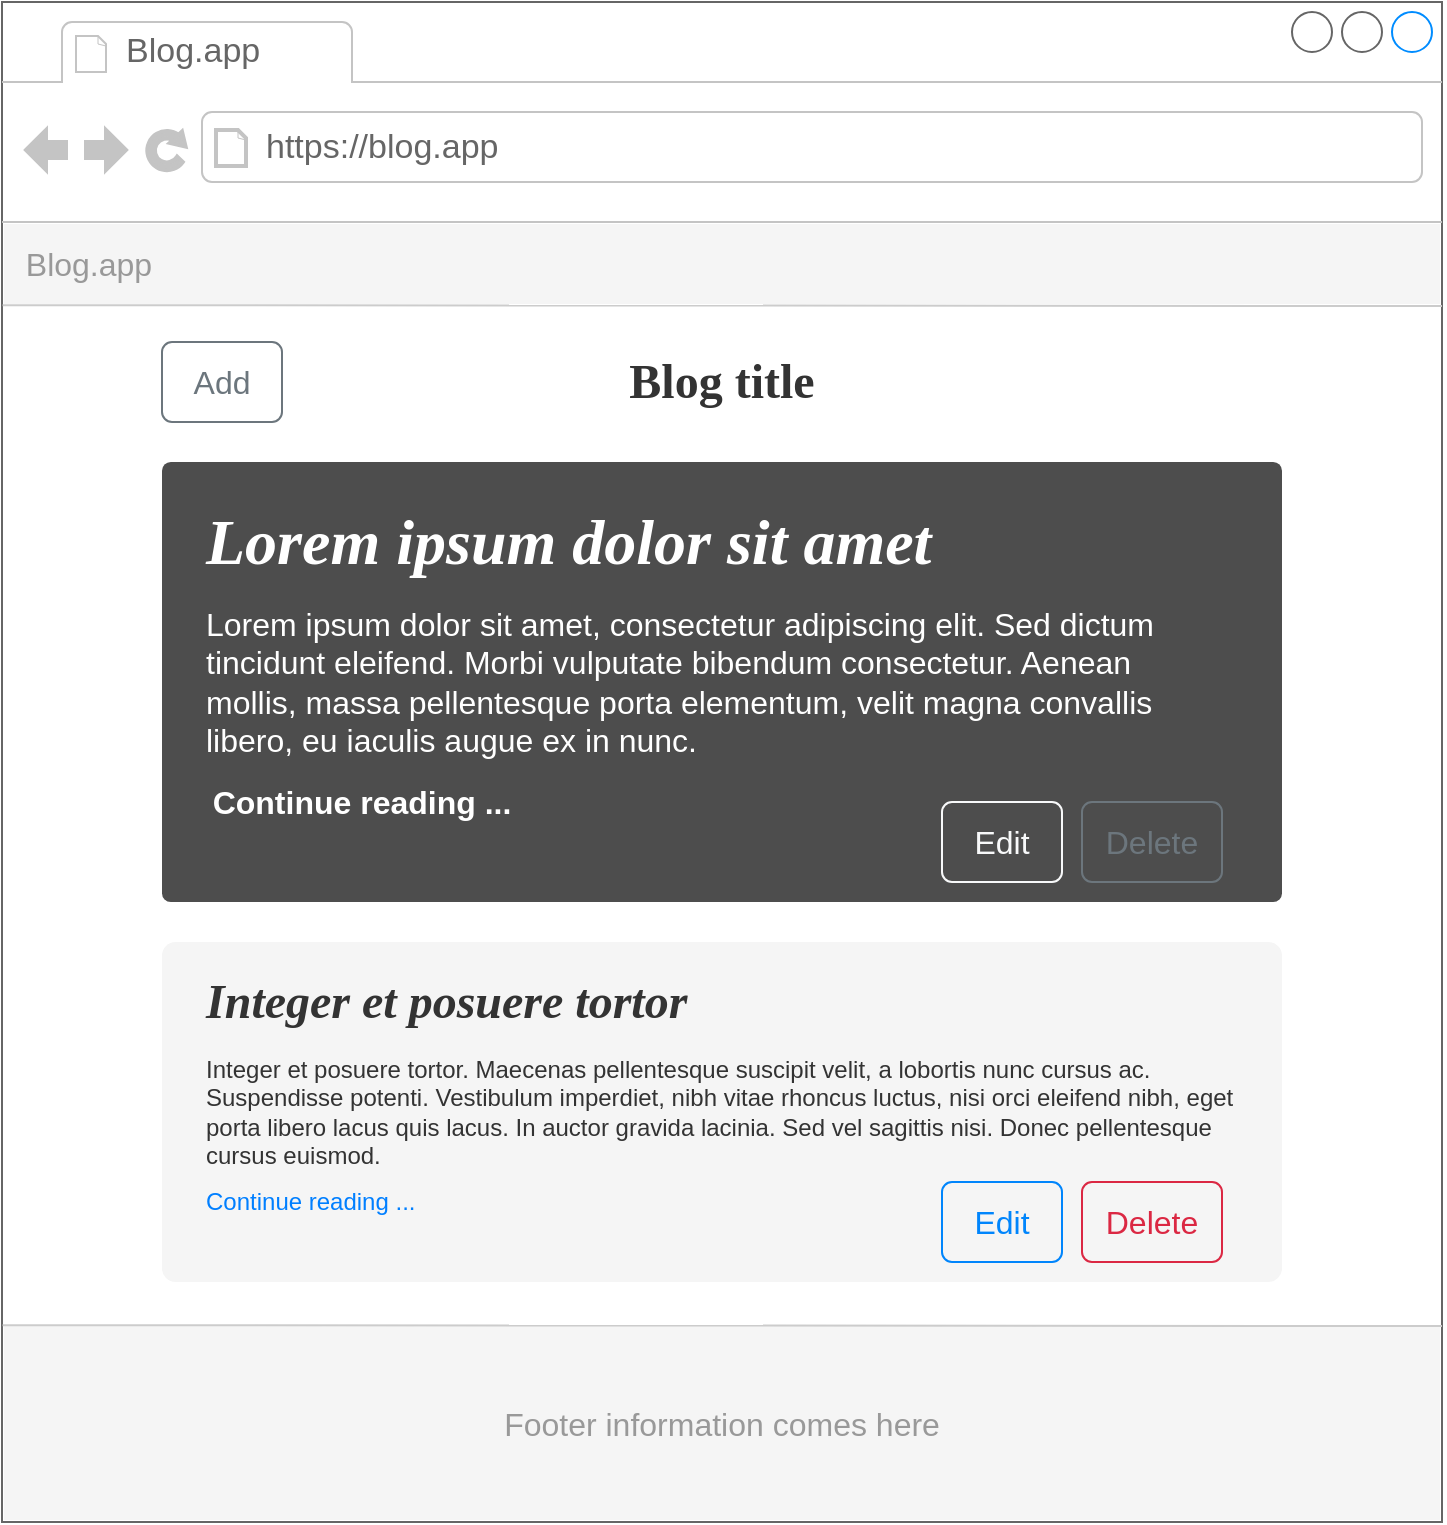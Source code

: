 <mxfile version="15.8.8" type="device" pages="5"><diagram id="dKvWmMdEISCZ_ukHxyKx" name="Blog UI index"><mxGraphModel dx="1024" dy="533" grid="1" gridSize="10" guides="1" tooltips="1" connect="1" arrows="1" fold="1" page="1" pageScale="1" pageWidth="827" pageHeight="1169" math="0" shadow="0"><root><mxCell id="0"/><mxCell id="1" parent="0"/><mxCell id="tFpChzSi2gdRS-58fzx_-28" value="" style="group" parent="1" vertex="1" connectable="0"><mxGeometry x="40" y="40" width="720" height="760" as="geometry"/></mxCell><mxCell id="tFpChzSi2gdRS-58fzx_-2" value="" style="strokeWidth=1;shadow=0;dashed=0;align=center;html=1;shape=mxgraph.mockup.containers.browserWindow;rSize=0;strokeColor=#666666;strokeColor2=#008cff;strokeColor3=#c4c4c4;mainText=,;recursiveResize=0;fillColor=none;" parent="tFpChzSi2gdRS-58fzx_-28" vertex="1"><mxGeometry width="720" height="760" as="geometry"/></mxCell><mxCell id="tFpChzSi2gdRS-58fzx_-3" value="Blog.app" style="strokeWidth=1;shadow=0;dashed=0;align=center;html=1;shape=mxgraph.mockup.containers.anchor;fontSize=17;fontColor=#666666;align=left;" parent="tFpChzSi2gdRS-58fzx_-2" vertex="1"><mxGeometry x="60" y="12" width="110" height="26" as="geometry"/></mxCell><mxCell id="tFpChzSi2gdRS-58fzx_-4" value="https://blog.app" style="strokeWidth=1;shadow=0;dashed=0;align=center;html=1;shape=mxgraph.mockup.containers.anchor;rSize=0;fontSize=17;fontColor=#666666;align=left;" parent="tFpChzSi2gdRS-58fzx_-2" vertex="1"><mxGeometry x="130" y="60" width="250" height="26" as="geometry"/></mxCell><mxCell id="tFpChzSi2gdRS-58fzx_-8" value="Add" style="html=1;shadow=0;dashed=0;shape=mxgraph.bootstrap.rrect;rSize=5;strokeColor=#6C767D;strokeWidth=1;fillColor=none;fontColor=#6C767D;whiteSpace=wrap;align=center;verticalAlign=middle;spacingLeft=0;fontStyle=0;fontSize=16;spacing=5;" parent="tFpChzSi2gdRS-58fzx_-2" vertex="1"><mxGeometry x="80" y="170" width="60" height="40" as="geometry"/></mxCell><mxCell id="tFpChzSi2gdRS-58fzx_-9" value="&lt;font face=&quot;Georgia&quot; style=&quot;font-size: 24px&quot;&gt;&lt;b&gt;Blog title&lt;/b&gt;&lt;/font&gt;" style="text;html=1;strokeColor=none;fillColor=none;align=center;verticalAlign=middle;whiteSpace=wrap;rounded=0;fontSize=16;fontColor=#333333;" parent="tFpChzSi2gdRS-58fzx_-2" vertex="1"><mxGeometry x="170" y="175" width="380" height="30" as="geometry"/></mxCell><mxCell id="tFpChzSi2gdRS-58fzx_-11" value="" style="rounded=1;whiteSpace=wrap;html=1;fontFamily=Georgia;fontSize=24;fontColor=#333333;fillColor=#4D4D4D;arcSize=2;strokeColor=none;" parent="tFpChzSi2gdRS-58fzx_-2" vertex="1"><mxGeometry x="80" y="230" width="560" height="220" as="geometry"/></mxCell><mxCell id="tFpChzSi2gdRS-58fzx_-15" value="Lorem ipsum dolor sit amet, consectetur adipiscing elit. Sed dictum tincidunt eleifend. Morbi vulputate bibendum consectetur. Aenean mollis, massa pellentesque porta elementum, velit magna convallis libero, eu iaculis augue ex in nunc.&amp;nbsp;" style="text;html=1;strokeColor=none;fillColor=none;align=left;verticalAlign=middle;whiteSpace=wrap;rounded=0;fontFamily=Helvetica;fontSize=16;fontColor=#FFFFFF;" parent="tFpChzSi2gdRS-58fzx_-2" vertex="1"><mxGeometry x="100" y="300" width="500" height="80" as="geometry"/></mxCell><mxCell id="tFpChzSi2gdRS-58fzx_-16" value="Continue reading ..." style="text;html=1;strokeColor=none;fillColor=none;align=center;verticalAlign=middle;whiteSpace=wrap;rounded=0;fontFamily=Helvetica;fontSize=16;fontColor=#FFFFFF;fontStyle=1" parent="tFpChzSi2gdRS-58fzx_-2" vertex="1"><mxGeometry x="100" y="380" width="160" height="40" as="geometry"/></mxCell><mxCell id="tFpChzSi2gdRS-58fzx_-17" value="Delete" style="html=1;shadow=0;dashed=0;shape=mxgraph.bootstrap.rrect;rSize=5;strokeColor=#6C767D;strokeWidth=1;fillColor=none;fontColor=#6C767D;whiteSpace=wrap;align=center;verticalAlign=middle;spacingLeft=0;fontStyle=0;fontSize=16;spacing=5;fontFamily=Helvetica;" parent="tFpChzSi2gdRS-58fzx_-2" vertex="1"><mxGeometry x="540" y="400" width="70" height="40" as="geometry"/></mxCell><mxCell id="tFpChzSi2gdRS-58fzx_-18" value="Edit" style="html=1;shadow=0;dashed=0;shape=mxgraph.bootstrap.rrect;rSize=5;strokeColor=#F8F9FA;strokeWidth=1;fillColor=none;fontColor=#F8F9FA;whiteSpace=wrap;align=center;verticalAlign=middle;spacingLeft=0;fontStyle=0;fontSize=16;spacing=5;fontFamily=Helvetica;" parent="tFpChzSi2gdRS-58fzx_-2" vertex="1"><mxGeometry x="470" y="400" width="60" height="40" as="geometry"/></mxCell><mxCell id="tFpChzSi2gdRS-58fzx_-27" value="&lt;font style=&quot;font-size: 16px&quot; color=&quot;#999999&quot;&gt;Footer information comes here&lt;/font&gt;" style="rounded=0;whiteSpace=wrap;html=1;fontFamily=Helvetica;fontSize=12;fontColor=#007FFF;fillColor=#F5F5F5;strokeColor=none;" parent="tFpChzSi2gdRS-58fzx_-2" vertex="1"><mxGeometry x="1" y="662" width="718" height="97" as="geometry"/></mxCell><mxCell id="tFpChzSi2gdRS-58fzx_-5" value="&amp;nbsp; Blog.app" style="rounded=0;whiteSpace=wrap;html=1;align=left;fillColor=#f5f5f5;fontColor=#999999;strokeColor=none;fontSize=16;" parent="tFpChzSi2gdRS-58fzx_-28" vertex="1"><mxGeometry x="1" y="111" width="718" height="40" as="geometry"/></mxCell><mxCell id="tFpChzSi2gdRS-58fzx_-6" value="" style="endArrow=none;html=1;rounded=0;exitX=-0.001;exitY=0.14;exitDx=0;exitDy=0;exitPerimeter=0;entryX=1.001;entryY=0.14;entryDx=0;entryDy=0;entryPerimeter=0;strokeColor=#CCCCCC;strokeWidth=1;" parent="tFpChzSi2gdRS-58fzx_-28" edge="1"><mxGeometry width="50" height="50" relative="1" as="geometry"><mxPoint x="0.28" y="151.6" as="sourcePoint"/><mxPoint x="720" y="152" as="targetPoint"/></mxGeometry></mxCell><mxCell id="tFpChzSi2gdRS-58fzx_-12" value="" style="rounded=1;whiteSpace=wrap;html=1;fontFamily=Georgia;fontSize=24;fontColor=#333333;fillColor=#F5F5F5;arcSize=4;strokeColor=none;" parent="tFpChzSi2gdRS-58fzx_-28" vertex="1"><mxGeometry x="80" y="470" width="560" height="170" as="geometry"/></mxCell><mxCell id="tFpChzSi2gdRS-58fzx_-13" value="&lt;i&gt;&lt;b&gt;&lt;font color=&quot;#ffffff&quot; style=&quot;font-size: 32px&quot;&gt;Lorem ipsum dolor sit amet&lt;/font&gt;&lt;/b&gt;&lt;/i&gt;" style="text;html=1;strokeColor=none;fillColor=none;align=left;verticalAlign=middle;whiteSpace=wrap;rounded=0;fontFamily=Georgia;fontSize=24;fontColor=#333333;" parent="tFpChzSi2gdRS-58fzx_-28" vertex="1"><mxGeometry x="100" y="250" width="510" height="40" as="geometry"/></mxCell><mxCell id="tFpChzSi2gdRS-58fzx_-19" value="&lt;font face=&quot;Georgia&quot; style=&quot;font-size: 24px&quot;&gt;&lt;i&gt;Integer et posuere tortor&lt;/i&gt;&lt;/font&gt;" style="text;html=1;strokeColor=none;fillColor=none;align=left;verticalAlign=middle;whiteSpace=wrap;rounded=0;fontFamily=Helvetica;fontSize=24;fontColor=#333333;fontStyle=1" parent="tFpChzSi2gdRS-58fzx_-28" vertex="1"><mxGeometry x="100" y="480" width="320" height="40" as="geometry"/></mxCell><mxCell id="tFpChzSi2gdRS-58fzx_-21" value="Integer et posuere tortor. Maecenas pellentesque suscipit velit, a lobortis nunc cursus ac. Suspendisse potenti. Vestibulum imperdiet, nibh vitae rhoncus luctus, nisi orci eleifend nibh, eget porta libero lacus quis lacus. In auctor gravida lacinia. Sed vel sagittis nisi. Donec pellentesque cursus euismod." style="text;html=1;strokeColor=none;fillColor=none;align=left;verticalAlign=middle;whiteSpace=wrap;rounded=0;fontFamily=Helvetica;fontSize=12;fontColor=#333333;" parent="tFpChzSi2gdRS-58fzx_-28" vertex="1"><mxGeometry x="100" y="520" width="520" height="70" as="geometry"/></mxCell><mxCell id="tFpChzSi2gdRS-58fzx_-22" value="&lt;font color=&quot;#007fff&quot;&gt;Continue reading ...&lt;/font&gt;" style="text;html=1;strokeColor=none;fillColor=none;align=left;verticalAlign=middle;whiteSpace=wrap;rounded=0;fontFamily=Helvetica;fontSize=12;fontColor=#333333;" parent="tFpChzSi2gdRS-58fzx_-28" vertex="1"><mxGeometry x="100" y="590" width="120" height="20" as="geometry"/></mxCell><mxCell id="tFpChzSi2gdRS-58fzx_-24" value="Delete" style="html=1;shadow=0;dashed=0;shape=mxgraph.bootstrap.rrect;rSize=5;strokeColor=#DB2843;strokeWidth=1;fillColor=none;fontColor=#DB2843;whiteSpace=wrap;align=center;verticalAlign=middle;spacingLeft=0;fontStyle=0;fontSize=16;spacing=5;fontFamily=Helvetica;" parent="tFpChzSi2gdRS-58fzx_-28" vertex="1"><mxGeometry x="540" y="590" width="70" height="40" as="geometry"/></mxCell><mxCell id="tFpChzSi2gdRS-58fzx_-25" value="Edit" style="html=1;shadow=0;dashed=0;shape=mxgraph.bootstrap.rrect;rSize=5;strokeColor=#0085FC;strokeWidth=1;fillColor=none;fontColor=#0085FC;whiteSpace=wrap;align=center;verticalAlign=middle;spacingLeft=0;fontStyle=0;fontSize=16;spacing=5;fontFamily=Helvetica;" parent="tFpChzSi2gdRS-58fzx_-28" vertex="1"><mxGeometry x="470" y="590" width="60" height="40" as="geometry"/></mxCell><mxCell id="tFpChzSi2gdRS-58fzx_-26" value="" style="endArrow=none;html=1;rounded=0;exitX=-0.001;exitY=0.14;exitDx=0;exitDy=0;exitPerimeter=0;entryX=1.001;entryY=0.14;entryDx=0;entryDy=0;entryPerimeter=0;strokeColor=#CCCCCC;strokeWidth=1;" parent="tFpChzSi2gdRS-58fzx_-28" edge="1"><mxGeometry width="50" height="50" relative="1" as="geometry"><mxPoint x="0.28" y="661.6" as="sourcePoint"/><mxPoint x="720" y="662" as="targetPoint"/></mxGeometry></mxCell></root></mxGraphModel></diagram><diagram name="Blog UI view post" id="Rgo4Omb-HVT5ZreQmUa0"><mxGraphModel dx="1024" dy="533" grid="1" gridSize="10" guides="1" tooltips="1" connect="1" arrows="1" fold="1" page="1" pageScale="1" pageWidth="827" pageHeight="1169" math="0" shadow="0"><root><mxCell id="vZ3jjlX-d3VnSJjfJAme-0"/><mxCell id="vZ3jjlX-d3VnSJjfJAme-1" parent="vZ3jjlX-d3VnSJjfJAme-0"/><mxCell id="vZ3jjlX-d3VnSJjfJAme-2" value="" style="group" parent="vZ3jjlX-d3VnSJjfJAme-1" vertex="1" connectable="0"><mxGeometry x="40" y="40" width="720" height="760" as="geometry"/></mxCell><mxCell id="vZ3jjlX-d3VnSJjfJAme-3" value="" style="strokeWidth=1;shadow=0;dashed=0;align=center;html=1;shape=mxgraph.mockup.containers.browserWindow;rSize=0;strokeColor=#666666;strokeColor2=#008cff;strokeColor3=#c4c4c4;mainText=,;recursiveResize=0;fillColor=none;" parent="vZ3jjlX-d3VnSJjfJAme-2" vertex="1"><mxGeometry width="720" height="760" as="geometry"/></mxCell><mxCell id="vZ3jjlX-d3VnSJjfJAme-4" value="Blog.app" style="strokeWidth=1;shadow=0;dashed=0;align=center;html=1;shape=mxgraph.mockup.containers.anchor;fontSize=17;fontColor=#666666;align=left;" parent="vZ3jjlX-d3VnSJjfJAme-3" vertex="1"><mxGeometry x="60" y="12" width="110" height="26" as="geometry"/></mxCell><mxCell id="vZ3jjlX-d3VnSJjfJAme-5" value="https://blog.app/post/view/2" style="strokeWidth=1;shadow=0;dashed=0;align=center;html=1;shape=mxgraph.mockup.containers.anchor;rSize=0;fontSize=17;fontColor=#666666;align=left;" parent="vZ3jjlX-d3VnSJjfJAme-3" vertex="1"><mxGeometry x="130" y="60" width="250" height="26" as="geometry"/></mxCell><mxCell id="vZ3jjlX-d3VnSJjfJAme-6" value="Add" style="html=1;shadow=0;dashed=0;shape=mxgraph.bootstrap.rrect;rSize=5;strokeColor=#6C767D;strokeWidth=1;fillColor=none;fontColor=#6C767D;whiteSpace=wrap;align=center;verticalAlign=middle;spacingLeft=0;fontStyle=0;fontSize=16;spacing=5;" parent="vZ3jjlX-d3VnSJjfJAme-3" vertex="1"><mxGeometry x="80" y="170" width="60" height="40" as="geometry"/></mxCell><mxCell id="vZ3jjlX-d3VnSJjfJAme-7" value="&lt;font face=&quot;Georgia&quot; style=&quot;font-size: 24px&quot;&gt;&lt;b&gt;Blog title&lt;/b&gt;&lt;/font&gt;" style="text;html=1;strokeColor=none;fillColor=none;align=center;verticalAlign=middle;whiteSpace=wrap;rounded=0;fontSize=16;fontColor=#333333;" parent="vZ3jjlX-d3VnSJjfJAme-3" vertex="1"><mxGeometry x="170" y="175" width="380" height="30" as="geometry"/></mxCell><mxCell id="vZ3jjlX-d3VnSJjfJAme-13" value="&lt;font style=&quot;font-size: 16px&quot; color=&quot;#999999&quot;&gt;Footer information comes here&lt;/font&gt;" style="rounded=0;whiteSpace=wrap;html=1;fontFamily=Helvetica;fontSize=12;fontColor=#007FFF;fillColor=#F5F5F5;strokeColor=none;" parent="vZ3jjlX-d3VnSJjfJAme-3" vertex="1"><mxGeometry x="1" y="662" width="718" height="97" as="geometry"/></mxCell><mxCell id="vZ3jjlX-d3VnSJjfJAme-14" value="&amp;nbsp; Blog.app" style="rounded=0;whiteSpace=wrap;html=1;align=left;fillColor=#f5f5f5;fontColor=#999999;strokeColor=none;fontSize=16;" parent="vZ3jjlX-d3VnSJjfJAme-2" vertex="1"><mxGeometry x="1" y="111" width="718" height="40" as="geometry"/></mxCell><mxCell id="vZ3jjlX-d3VnSJjfJAme-15" value="" style="endArrow=none;html=1;rounded=0;exitX=-0.001;exitY=0.14;exitDx=0;exitDy=0;exitPerimeter=0;entryX=1.001;entryY=0.14;entryDx=0;entryDy=0;entryPerimeter=0;strokeColor=#CCCCCC;strokeWidth=1;" parent="vZ3jjlX-d3VnSJjfJAme-2" edge="1"><mxGeometry width="50" height="50" relative="1" as="geometry"><mxPoint x="0.28" y="151.6" as="sourcePoint"/><mxPoint x="720" y="152" as="targetPoint"/></mxGeometry></mxCell><mxCell id="vZ3jjlX-d3VnSJjfJAme-16" value="" style="rounded=1;whiteSpace=wrap;html=1;fontFamily=Georgia;fontSize=24;fontColor=#333333;fillColor=#F5F5F5;arcSize=2;strokeColor=none;" parent="vZ3jjlX-d3VnSJjfJAme-2" vertex="1"><mxGeometry x="80" y="230" width="560" height="330" as="geometry"/></mxCell><mxCell id="vZ3jjlX-d3VnSJjfJAme-18" value="&lt;font face=&quot;Georgia&quot; style=&quot;font-size: 24px&quot;&gt;&lt;i&gt;Integer et posuere tortor&lt;/i&gt;&lt;/font&gt;" style="text;html=1;strokeColor=none;fillColor=none;align=left;verticalAlign=middle;whiteSpace=wrap;rounded=0;fontFamily=Helvetica;fontSize=24;fontColor=#333333;fontStyle=1" parent="vZ3jjlX-d3VnSJjfJAme-2" vertex="1"><mxGeometry x="100" y="240" width="320" height="40" as="geometry"/></mxCell><mxCell id="vZ3jjlX-d3VnSJjfJAme-19" value="&lt;b&gt;Integer et posuere tortor. Maecenas pellentesque suscipit velit, a lobortis nunc cursus ac. Suspendisse potenti. Vestibulum imperdiet, nibh vitae rhoncus luctus, nisi orci eleifend nibh, eget porta libero lacus quis lacus. In auctor gravida lacinia. Sed vel sagittis nisi. Donec pellentesque cursus euismod.&lt;/b&gt;" style="text;html=1;strokeColor=none;fillColor=none;align=left;verticalAlign=middle;whiteSpace=wrap;rounded=0;fontFamily=Helvetica;fontSize=12;fontColor=#333333;" parent="vZ3jjlX-d3VnSJjfJAme-2" vertex="1"><mxGeometry x="100" y="280" width="520" height="70" as="geometry"/></mxCell><mxCell id="vZ3jjlX-d3VnSJjfJAme-23" value="" style="endArrow=none;html=1;rounded=0;exitX=-0.001;exitY=0.14;exitDx=0;exitDy=0;exitPerimeter=0;entryX=1.001;entryY=0.14;entryDx=0;entryDy=0;entryPerimeter=0;strokeColor=#CCCCCC;strokeWidth=1;" parent="vZ3jjlX-d3VnSJjfJAme-2" edge="1"><mxGeometry width="50" height="50" relative="1" as="geometry"><mxPoint x="0.28" y="661.6" as="sourcePoint"/><mxPoint x="720" y="662" as="targetPoint"/></mxGeometry></mxCell><mxCell id="vZ3jjlX-d3VnSJjfJAme-25" value="Back" style="html=1;shadow=0;dashed=0;shape=mxgraph.bootstrap.rrect;rSize=5;strokeColor=#6C767D;strokeWidth=1;fillColor=none;fontColor=#6C767D;whiteSpace=wrap;align=center;verticalAlign=middle;spacingLeft=0;fontStyle=0;fontSize=16;spacing=5;" parent="vZ3jjlX-d3VnSJjfJAme-2" vertex="1"><mxGeometry x="100" y="500" width="60" height="40" as="geometry"/></mxCell><mxCell id="vZ3jjlX-d3VnSJjfJAme-24" value="Quisque vel leo rutrum, laoreet tellus quis, suscipit magna. Fusce ut quam vitae arcu efficitur mattis a ut lectus. Proin ante dolor, pellentesque ac pulvinar et, porttitor sit amet nunc. Phasellus quis purus varius, mattis sapien eu, pellentesque sem. Nunc placerat sit amet turpis pretium auctor. Integer laoreet eget risus sit amet pharetra. Mauris vitae posuere nunc, quis lacinia est. Nulla placerat erat pharetra justo condimentum ultrices. Sed eget congue felis, vel vehicula metus. Nam varius tellus neque, quis scelerisque est fermentum eget. Duis commodo pharetra justo sit amet maximus. Praesent convallis massa non odio iaculis, nec tincidunt eros accumsan. Maecenas facilisis ligula molestie arcu porta, ac dictum lectus maximus. Maecenas sed ex at ex cursus fermentum vitae non elit." style="text;html=1;strokeColor=none;fillColor=none;align=left;verticalAlign=middle;whiteSpace=wrap;rounded=0;fontFamily=Helvetica;fontSize=12;fontColor=#333333;" parent="vZ3jjlX-d3VnSJjfJAme-1" vertex="1"><mxGeometry x="140" y="390" width="520" height="140" as="geometry"/></mxCell></root></mxGraphModel></diagram><diagram name="Blog UI add post" id="lq1j5K_3SPzBy4nPGSEo"><mxGraphModel dx="1024" dy="533" grid="1" gridSize="10" guides="1" tooltips="1" connect="1" arrows="1" fold="1" page="1" pageScale="1" pageWidth="827" pageHeight="1169" math="0" shadow="0"><root><mxCell id="9aW2DjY8ZD47pRB0k6fF-0"/><mxCell id="9aW2DjY8ZD47pRB0k6fF-1" parent="9aW2DjY8ZD47pRB0k6fF-0"/><mxCell id="9aW2DjY8ZD47pRB0k6fF-36" value="" style="group" parent="9aW2DjY8ZD47pRB0k6fF-1" vertex="1" connectable="0"><mxGeometry x="40" y="40" width="720" height="760" as="geometry"/></mxCell><mxCell id="9aW2DjY8ZD47pRB0k6fF-2" value="" style="group" parent="9aW2DjY8ZD47pRB0k6fF-36" vertex="1" connectable="0"><mxGeometry width="720" height="760" as="geometry"/></mxCell><mxCell id="9aW2DjY8ZD47pRB0k6fF-3" value="" style="strokeWidth=1;shadow=0;dashed=0;align=center;html=1;shape=mxgraph.mockup.containers.browserWindow;rSize=0;strokeColor=#666666;strokeColor2=#008cff;strokeColor3=#c4c4c4;mainText=,;recursiveResize=0;fillColor=none;container=0;" parent="9aW2DjY8ZD47pRB0k6fF-2" vertex="1"><mxGeometry width="720" height="760" as="geometry"/></mxCell><mxCell id="9aW2DjY8ZD47pRB0k6fF-15" value="&amp;nbsp; Blog.app" style="rounded=0;whiteSpace=wrap;html=1;align=left;fillColor=#f5f5f5;fontColor=#999999;strokeColor=none;fontSize=16;" parent="9aW2DjY8ZD47pRB0k6fF-2" vertex="1"><mxGeometry x="1" y="111" width="718" height="40" as="geometry"/></mxCell><mxCell id="9aW2DjY8ZD47pRB0k6fF-16" value="" style="endArrow=none;html=1;rounded=0;exitX=-0.001;exitY=0.14;exitDx=0;exitDy=0;exitPerimeter=0;entryX=1.001;entryY=0.14;entryDx=0;entryDy=0;entryPerimeter=0;strokeColor=#CCCCCC;strokeWidth=1;" parent="9aW2DjY8ZD47pRB0k6fF-2" edge="1"><mxGeometry width="50" height="50" relative="1" as="geometry"><mxPoint x="0.28" y="151.6" as="sourcePoint"/><mxPoint x="720" y="152" as="targetPoint"/></mxGeometry></mxCell><mxCell id="9aW2DjY8ZD47pRB0k6fF-24" value="" style="endArrow=none;html=1;rounded=0;exitX=-0.001;exitY=0.14;exitDx=0;exitDy=0;exitPerimeter=0;entryX=1.001;entryY=0.14;entryDx=0;entryDy=0;entryPerimeter=0;strokeColor=#CCCCCC;strokeWidth=1;" parent="9aW2DjY8ZD47pRB0k6fF-2" edge="1"><mxGeometry width="50" height="50" relative="1" as="geometry"><mxPoint x="0.28" y="661.6" as="sourcePoint"/><mxPoint x="720" y="662" as="targetPoint"/></mxGeometry></mxCell><mxCell id="9aW2DjY8ZD47pRB0k6fF-4" value="Blog.app" style="strokeWidth=1;shadow=0;dashed=0;align=center;html=1;shape=mxgraph.mockup.containers.anchor;fontSize=17;fontColor=#666666;align=left;" parent="9aW2DjY8ZD47pRB0k6fF-2" vertex="1"><mxGeometry x="60" y="12" width="110" height="26" as="geometry"/></mxCell><mxCell id="9aW2DjY8ZD47pRB0k6fF-5" value="https://blog.app/post/add" style="strokeWidth=1;shadow=0;dashed=0;align=center;html=1;shape=mxgraph.mockup.containers.anchor;rSize=0;fontSize=17;fontColor=#666666;align=left;" parent="9aW2DjY8ZD47pRB0k6fF-2" vertex="1"><mxGeometry x="130" y="60" width="250" height="26" as="geometry"/></mxCell><mxCell id="9aW2DjY8ZD47pRB0k6fF-14" value="&lt;font style=&quot;font-size: 16px&quot; color=&quot;#999999&quot;&gt;Footer information comes here&lt;/font&gt;" style="rounded=0;whiteSpace=wrap;html=1;fontFamily=Helvetica;fontSize=12;fontColor=#007FFF;fillColor=#F5F5F5;strokeColor=none;" parent="9aW2DjY8ZD47pRB0k6fF-2" vertex="1"><mxGeometry x="1" y="662" width="718" height="97" as="geometry"/></mxCell><mxCell id="9aW2DjY8ZD47pRB0k6fF-25" value="" style="rounded=1;whiteSpace=wrap;html=1;fontFamily=Helvetica;fontSize=16;fontColor=#FFFFFF;fillColor=none;arcSize=1;strokeColor=#CCCCCC;" parent="9aW2DjY8ZD47pRB0k6fF-2" vertex="1"><mxGeometry x="150" y="220" width="420" height="390" as="geometry"/></mxCell><mxCell id="9aW2DjY8ZD47pRB0k6fF-27" value="" style="group" parent="9aW2DjY8ZD47pRB0k6fF-2" vertex="1" connectable="0"><mxGeometry x="150" y="170" width="420" height="50" as="geometry"/></mxCell><mxCell id="9aW2DjY8ZD47pRB0k6fF-9" value="" style="rounded=1;whiteSpace=wrap;html=1;fontFamily=Georgia;fontSize=24;fontColor=#333333;fillColor=#4D4D4D;arcSize=11;strokeColor=none;" parent="9aW2DjY8ZD47pRB0k6fF-27" vertex="1"><mxGeometry width="420" height="50" as="geometry"/></mxCell><mxCell id="9aW2DjY8ZD47pRB0k6fF-8" value="&lt;font face=&quot;Georgia&quot; style=&quot;font-size: 24px&quot; color=&quot;#ffffff&quot;&gt;&lt;b&gt;Add post&lt;/b&gt;&lt;/font&gt;" style="text;html=1;strokeColor=none;fillColor=none;align=left;verticalAlign=middle;whiteSpace=wrap;rounded=0;fontSize=16;fontColor=#333333;" parent="9aW2DjY8ZD47pRB0k6fF-27" vertex="1"><mxGeometry x="20" y="10" width="390" height="30" as="geometry"/></mxCell><mxCell id="9aW2DjY8ZD47pRB0k6fF-34" value="Add" style="html=1;shadow=0;dashed=0;shape=mxgraph.bootstrap.rrect;rSize=5;strokeColor=none;strokeWidth=1;fillColor=#33A64C;fontColor=#FFFFFF;whiteSpace=wrap;align=center;verticalAlign=middle;spacingLeft=0;fontStyle=0;fontSize=16;spacing=5;fontFamily=Helvetica;" parent="9aW2DjY8ZD47pRB0k6fF-2" vertex="1"><mxGeometry x="170" y="540" width="60" height="40" as="geometry"/></mxCell><mxCell id="9aW2DjY8ZD47pRB0k6fF-35" value="Cancel" style="html=1;shadow=0;dashed=0;shape=mxgraph.bootstrap.rrect;rSize=5;strokeColor=#6C767D;strokeWidth=1;fillColor=none;fontColor=#6C767D;whiteSpace=wrap;align=center;verticalAlign=middle;spacingLeft=0;fontStyle=0;fontSize=16;spacing=5;fontFamily=Helvetica;" parent="9aW2DjY8ZD47pRB0k6fF-2" vertex="1"><mxGeometry x="240" y="540" width="70" height="40" as="geometry"/></mxCell><mxCell id="9aW2DjY8ZD47pRB0k6fF-26" value="" style="rounded=0;whiteSpace=wrap;html=1;fontFamily=Helvetica;fontSize=16;fontColor=#FFFFFF;strokeColor=none;fillColor=#4D4D4D;" parent="9aW2DjY8ZD47pRB0k6fF-36" vertex="1"><mxGeometry x="150" y="213" width="420" height="10" as="geometry"/></mxCell><mxCell id="9aW2DjY8ZD47pRB0k6fF-28" value="&lt;font color=&quot;#333333&quot;&gt;&lt;b&gt;Title&lt;/b&gt;&lt;/font&gt;" style="text;html=1;strokeColor=none;fillColor=none;align=left;verticalAlign=middle;whiteSpace=wrap;rounded=0;fontFamily=Helvetica;fontSize=16;fontColor=#FFFFFF;" parent="9aW2DjY8ZD47pRB0k6fF-36" vertex="1"><mxGeometry x="170" y="240" width="100" height="30" as="geometry"/></mxCell><mxCell id="9aW2DjY8ZD47pRB0k6fF-29" value="" style="html=1;shadow=0;dashed=0;shape=mxgraph.bootstrap.rrect;rSize=5;strokeColor=#999999;strokeWidth=1;fillColor=#FFFFFF;fontColor=#6C767D;whiteSpace=wrap;align=left;verticalAlign=middle;spacingLeft=10;fontSize=14;spacing=10;fontFamily=Helvetica;" parent="9aW2DjY8ZD47pRB0k6fF-36" vertex="1"><mxGeometry x="170" y="270" width="380" height="30" as="geometry"/></mxCell><mxCell id="9aW2DjY8ZD47pRB0k6fF-30" value="&lt;font color=&quot;#333333&quot;&gt;&lt;b&gt;Summary&lt;/b&gt;&lt;/font&gt;" style="text;html=1;strokeColor=none;fillColor=none;align=left;verticalAlign=middle;whiteSpace=wrap;rounded=0;fontFamily=Helvetica;fontSize=16;fontColor=#FFFFFF;" parent="9aW2DjY8ZD47pRB0k6fF-36" vertex="1"><mxGeometry x="170" y="310" width="100" height="30" as="geometry"/></mxCell><mxCell id="9aW2DjY8ZD47pRB0k6fF-31" value="" style="html=1;shadow=0;dashed=0;shape=mxgraph.bootstrap.rrect;rSize=5;strokeColor=#999999;strokeWidth=1;fillColor=#FFFFFF;fontColor=#6C767D;whiteSpace=wrap;align=left;verticalAlign=middle;spacingLeft=10;fontSize=14;spacing=10;fontFamily=Helvetica;" parent="9aW2DjY8ZD47pRB0k6fF-36" vertex="1"><mxGeometry x="170" y="340" width="380" height="70" as="geometry"/></mxCell><mxCell id="9aW2DjY8ZD47pRB0k6fF-32" value="&lt;font color=&quot;#333333&quot;&gt;&lt;b&gt;Content&lt;/b&gt;&lt;/font&gt;" style="text;html=1;strokeColor=none;fillColor=none;align=left;verticalAlign=middle;whiteSpace=wrap;rounded=0;fontFamily=Helvetica;fontSize=16;fontColor=#FFFFFF;" parent="9aW2DjY8ZD47pRB0k6fF-36" vertex="1"><mxGeometry x="170" y="420" width="100" height="30" as="geometry"/></mxCell><mxCell id="9aW2DjY8ZD47pRB0k6fF-33" value="" style="html=1;shadow=0;dashed=0;shape=mxgraph.bootstrap.rrect;rSize=5;strokeColor=#999999;strokeWidth=1;fillColor=#FFFFFF;fontColor=#6C767D;whiteSpace=wrap;align=left;verticalAlign=middle;spacingLeft=10;fontSize=14;spacing=10;fontFamily=Helvetica;" parent="9aW2DjY8ZD47pRB0k6fF-36" vertex="1"><mxGeometry x="170" y="450" width="380" height="70" as="geometry"/></mxCell></root></mxGraphModel></diagram><diagram name="Blog UI edit post" id="mBV2YSJoqnRyP_OluN85"><mxGraphModel dx="1024" dy="533" grid="1" gridSize="10" guides="1" tooltips="1" connect="1" arrows="1" fold="1" page="1" pageScale="1" pageWidth="827" pageHeight="1169" math="0" shadow="0"><root><mxCell id="ndVbM01PYwhvc_aLCHET-0"/><mxCell id="ndVbM01PYwhvc_aLCHET-1" parent="ndVbM01PYwhvc_aLCHET-0"/><mxCell id="ndVbM01PYwhvc_aLCHET-2" value="" style="group;spacing=0;" parent="ndVbM01PYwhvc_aLCHET-1" vertex="1" connectable="0"><mxGeometry x="40" y="40" width="720" height="760" as="geometry"/></mxCell><mxCell id="ndVbM01PYwhvc_aLCHET-3" value="" style="group" parent="ndVbM01PYwhvc_aLCHET-2" vertex="1" connectable="0"><mxGeometry width="720" height="760" as="geometry"/></mxCell><mxCell id="ndVbM01PYwhvc_aLCHET-4" value="" style="strokeWidth=1;shadow=0;dashed=0;align=center;html=1;shape=mxgraph.mockup.containers.browserWindow;rSize=0;strokeColor=#666666;strokeColor2=#008cff;strokeColor3=#c4c4c4;mainText=,;recursiveResize=0;fillColor=none;container=0;" parent="ndVbM01PYwhvc_aLCHET-3" vertex="1"><mxGeometry width="720" height="760" as="geometry"/></mxCell><mxCell id="ndVbM01PYwhvc_aLCHET-5" value="&amp;nbsp; Blog.app" style="rounded=0;whiteSpace=wrap;html=1;align=left;fillColor=#f5f5f5;fontColor=#999999;strokeColor=none;fontSize=16;" parent="ndVbM01PYwhvc_aLCHET-3" vertex="1"><mxGeometry x="1" y="111" width="718" height="40" as="geometry"/></mxCell><mxCell id="ndVbM01PYwhvc_aLCHET-6" value="" style="endArrow=none;html=1;rounded=0;exitX=-0.001;exitY=0.14;exitDx=0;exitDy=0;exitPerimeter=0;entryX=1.001;entryY=0.14;entryDx=0;entryDy=0;entryPerimeter=0;strokeColor=#CCCCCC;strokeWidth=1;" parent="ndVbM01PYwhvc_aLCHET-3" edge="1"><mxGeometry width="50" height="50" relative="1" as="geometry"><mxPoint x="0.28" y="151.6" as="sourcePoint"/><mxPoint x="720" y="152" as="targetPoint"/></mxGeometry></mxCell><mxCell id="ndVbM01PYwhvc_aLCHET-7" value="" style="endArrow=none;html=1;rounded=0;exitX=-0.001;exitY=0.14;exitDx=0;exitDy=0;exitPerimeter=0;entryX=1.001;entryY=0.14;entryDx=0;entryDy=0;entryPerimeter=0;strokeColor=#CCCCCC;strokeWidth=1;" parent="ndVbM01PYwhvc_aLCHET-3" edge="1"><mxGeometry width="50" height="50" relative="1" as="geometry"><mxPoint x="0.28" y="661.6" as="sourcePoint"/><mxPoint x="720" y="662" as="targetPoint"/></mxGeometry></mxCell><mxCell id="ndVbM01PYwhvc_aLCHET-8" value="Blog.app" style="strokeWidth=1;shadow=0;dashed=0;align=center;html=1;shape=mxgraph.mockup.containers.anchor;fontSize=17;fontColor=#666666;align=left;" parent="ndVbM01PYwhvc_aLCHET-3" vertex="1"><mxGeometry x="60" y="12" width="110" height="26" as="geometry"/></mxCell><mxCell id="ndVbM01PYwhvc_aLCHET-9" value="https://blog.app/post/edit/2" style="strokeWidth=1;shadow=0;dashed=0;align=center;html=1;shape=mxgraph.mockup.containers.anchor;rSize=0;fontSize=17;fontColor=#666666;align=left;" parent="ndVbM01PYwhvc_aLCHET-3" vertex="1"><mxGeometry x="130" y="60" width="250" height="26" as="geometry"/></mxCell><mxCell id="ndVbM01PYwhvc_aLCHET-10" value="&lt;font style=&quot;font-size: 16px&quot; color=&quot;#999999&quot;&gt;Footer information comes here&lt;/font&gt;" style="rounded=0;whiteSpace=wrap;html=1;fontFamily=Helvetica;fontSize=12;fontColor=#007FFF;fillColor=#F5F5F5;strokeColor=none;" parent="ndVbM01PYwhvc_aLCHET-3" vertex="1"><mxGeometry x="1" y="662" width="718" height="97" as="geometry"/></mxCell><mxCell id="ndVbM01PYwhvc_aLCHET-11" value="" style="rounded=1;whiteSpace=wrap;html=1;fontFamily=Helvetica;fontSize=16;fontColor=#FFFFFF;fillColor=none;arcSize=1;strokeColor=#CCCCCC;" parent="ndVbM01PYwhvc_aLCHET-3" vertex="1"><mxGeometry x="150" y="220" width="420" height="390" as="geometry"/></mxCell><mxCell id="ndVbM01PYwhvc_aLCHET-12" value="" style="group" parent="ndVbM01PYwhvc_aLCHET-3" vertex="1" connectable="0"><mxGeometry x="150" y="170" width="420" height="50" as="geometry"/></mxCell><mxCell id="ndVbM01PYwhvc_aLCHET-13" value="" style="rounded=1;whiteSpace=wrap;html=1;fontFamily=Georgia;fontSize=24;fontColor=#333333;fillColor=#4D4D4D;arcSize=11;strokeColor=none;" parent="ndVbM01PYwhvc_aLCHET-12" vertex="1"><mxGeometry width="420" height="50" as="geometry"/></mxCell><mxCell id="ndVbM01PYwhvc_aLCHET-14" value="&lt;font face=&quot;Georgia&quot; style=&quot;font-size: 24px&quot; color=&quot;#ffffff&quot;&gt;&lt;b&gt;Edit post&lt;/b&gt;&lt;/font&gt;" style="text;html=1;strokeColor=none;fillColor=none;align=left;verticalAlign=middle;whiteSpace=wrap;rounded=0;fontSize=16;fontColor=#333333;" parent="ndVbM01PYwhvc_aLCHET-12" vertex="1"><mxGeometry x="20" y="10" width="390" height="30" as="geometry"/></mxCell><mxCell id="ndVbM01PYwhvc_aLCHET-15" value="Edit" style="html=1;shadow=0;dashed=0;shape=mxgraph.bootstrap.rrect;rSize=5;strokeColor=none;strokeWidth=1;fillColor=#33A64C;fontColor=#FFFFFF;whiteSpace=wrap;align=center;verticalAlign=middle;spacingLeft=0;fontStyle=0;fontSize=16;spacing=5;fontFamily=Helvetica;" parent="ndVbM01PYwhvc_aLCHET-3" vertex="1"><mxGeometry x="170" y="540" width="60" height="40" as="geometry"/></mxCell><mxCell id="ndVbM01PYwhvc_aLCHET-16" value="Cancel" style="html=1;shadow=0;dashed=0;shape=mxgraph.bootstrap.rrect;rSize=5;strokeColor=#6C767D;strokeWidth=1;fillColor=none;fontColor=#6C767D;whiteSpace=wrap;align=center;verticalAlign=middle;spacingLeft=0;fontStyle=0;fontSize=16;spacing=5;fontFamily=Helvetica;" parent="ndVbM01PYwhvc_aLCHET-3" vertex="1"><mxGeometry x="240" y="540" width="70" height="40" as="geometry"/></mxCell><mxCell id="ndVbM01PYwhvc_aLCHET-17" value="" style="rounded=0;whiteSpace=wrap;html=1;fontFamily=Helvetica;fontSize=16;fontColor=#FFFFFF;strokeColor=none;fillColor=#4D4D4D;" parent="ndVbM01PYwhvc_aLCHET-2" vertex="1"><mxGeometry x="150" y="213" width="420" height="10" as="geometry"/></mxCell><mxCell id="ndVbM01PYwhvc_aLCHET-18" value="&lt;font color=&quot;#333333&quot;&gt;&lt;b&gt;Title&lt;/b&gt;&lt;/font&gt;" style="text;html=1;strokeColor=none;fillColor=none;align=left;verticalAlign=middle;whiteSpace=wrap;rounded=0;fontFamily=Helvetica;fontSize=16;fontColor=#FFFFFF;" parent="ndVbM01PYwhvc_aLCHET-2" vertex="1"><mxGeometry x="170" y="240" width="100" height="30" as="geometry"/></mxCell><mxCell id="ndVbM01PYwhvc_aLCHET-19" value="Integer et posuere tortor" style="html=1;shadow=0;dashed=0;shape=mxgraph.bootstrap.rrect;rSize=5;strokeColor=#999999;strokeWidth=1;fillColor=#FFFFFF;fontColor=#6C767D;whiteSpace=wrap;align=left;verticalAlign=middle;spacingLeft=0;fontSize=14;spacing=10;fontFamily=Helvetica;" parent="ndVbM01PYwhvc_aLCHET-2" vertex="1"><mxGeometry x="170" y="270" width="380" height="30" as="geometry"/></mxCell><mxCell id="ndVbM01PYwhvc_aLCHET-20" value="&lt;font color=&quot;#333333&quot;&gt;&lt;b&gt;Summary&lt;/b&gt;&lt;/font&gt;" style="text;html=1;strokeColor=none;fillColor=none;align=left;verticalAlign=middle;whiteSpace=wrap;rounded=0;fontFamily=Helvetica;fontSize=16;fontColor=#FFFFFF;" parent="ndVbM01PYwhvc_aLCHET-2" vertex="1"><mxGeometry x="170" y="310" width="100" height="30" as="geometry"/></mxCell><mxCell id="ndVbM01PYwhvc_aLCHET-21" value="Integer et posuere tortor. Maecenas pellentesque suscipit velit, a lobortis nunc cursus ac. Suspendisse potenti. Vestibulum imperdiet, nibh vitae rhoncus luctus, nisi orci eleifend nibh, eget porta libero lacus quis lacus. In auctor" style="html=1;shadow=0;dashed=0;shape=mxgraph.bootstrap.rrect;rSize=5;strokeColor=#999999;strokeWidth=1;fillColor=#FFFFFF;fontColor=#6C767D;whiteSpace=wrap;align=left;verticalAlign=middle;spacingLeft=0;fontSize=14;spacing=10;fontFamily=Helvetica;" parent="ndVbM01PYwhvc_aLCHET-2" vertex="1"><mxGeometry x="170" y="340" width="380" height="70" as="geometry"/></mxCell><mxCell id="ndVbM01PYwhvc_aLCHET-22" value="&lt;font color=&quot;#333333&quot;&gt;&lt;b&gt;Content&lt;/b&gt;&lt;/font&gt;" style="text;html=1;strokeColor=none;fillColor=none;align=left;verticalAlign=middle;whiteSpace=wrap;rounded=0;fontFamily=Helvetica;fontSize=16;fontColor=#FFFFFF;" parent="ndVbM01PYwhvc_aLCHET-2" vertex="1"><mxGeometry x="170" y="420" width="100" height="30" as="geometry"/></mxCell><mxCell id="ndVbM01PYwhvc_aLCHET-23" value="Quisque vel leo rutrum, laoreet tellus quis, suscipit magna. Fusce ut quam vitae arcu efficitur mattis a ut lectus. Proin ante dolor, pellentesque ac pulvinar et, porttitor sit amet nunc. Phasellus quis purus varius, mattis" style="html=1;shadow=0;dashed=0;shape=mxgraph.bootstrap.rrect;rSize=5;strokeColor=#999999;strokeWidth=1;fillColor=#FFFFFF;fontColor=#6C767D;whiteSpace=wrap;align=left;verticalAlign=middle;spacingLeft=0;fontSize=14;spacing=10;fontFamily=Helvetica;" parent="ndVbM01PYwhvc_aLCHET-2" vertex="1"><mxGeometry x="170" y="450" width="380" height="70" as="geometry"/></mxCell></root></mxGraphModel></diagram><diagram name="Blog UI delete post" id="GEZJgLXcahKyXnKZRjBz"><mxGraphModel dx="1024" dy="476" grid="1" gridSize="10" guides="1" tooltips="1" connect="1" arrows="1" fold="1" page="1" pageScale="1" pageWidth="827" pageHeight="1169" math="0" shadow="0"><root><mxCell id="7WeYxHa0t4077qkvR0mL-0"/><mxCell id="7WeYxHa0t4077qkvR0mL-1" parent="7WeYxHa0t4077qkvR0mL-0"/><mxCell id="7WeYxHa0t4077qkvR0mL-2" value="" style="group;spacing=0;" vertex="1" connectable="0" parent="7WeYxHa0t4077qkvR0mL-1"><mxGeometry x="40" y="40" width="720" height="760" as="geometry"/></mxCell><mxCell id="7WeYxHa0t4077qkvR0mL-3" value="" style="group" vertex="1" connectable="0" parent="7WeYxHa0t4077qkvR0mL-2"><mxGeometry width="720" height="760" as="geometry"/></mxCell><mxCell id="7WeYxHa0t4077qkvR0mL-4" value="" style="strokeWidth=1;shadow=0;dashed=0;align=center;html=1;shape=mxgraph.mockup.containers.browserWindow;rSize=0;strokeColor=#666666;strokeColor2=#008cff;strokeColor3=#c4c4c4;mainText=,;recursiveResize=0;fillColor=none;container=0;" vertex="1" parent="7WeYxHa0t4077qkvR0mL-3"><mxGeometry width="720" height="760" as="geometry"/></mxCell><mxCell id="7WeYxHa0t4077qkvR0mL-5" value="&amp;nbsp; Blog.app" style="rounded=0;whiteSpace=wrap;html=1;align=left;fillColor=#f5f5f5;fontColor=#999999;strokeColor=none;fontSize=16;" vertex="1" parent="7WeYxHa0t4077qkvR0mL-3"><mxGeometry x="1" y="111" width="718" height="40" as="geometry"/></mxCell><mxCell id="7WeYxHa0t4077qkvR0mL-6" value="" style="endArrow=none;html=1;rounded=0;exitX=-0.001;exitY=0.14;exitDx=0;exitDy=0;exitPerimeter=0;entryX=1.001;entryY=0.14;entryDx=0;entryDy=0;entryPerimeter=0;strokeColor=#CCCCCC;strokeWidth=1;" edge="1" parent="7WeYxHa0t4077qkvR0mL-3"><mxGeometry width="50" height="50" relative="1" as="geometry"><mxPoint x="0.28" y="151.6" as="sourcePoint"/><mxPoint x="720" y="152" as="targetPoint"/></mxGeometry></mxCell><mxCell id="7WeYxHa0t4077qkvR0mL-7" value="" style="endArrow=none;html=1;rounded=0;exitX=-0.001;exitY=0.14;exitDx=0;exitDy=0;exitPerimeter=0;entryX=1.001;entryY=0.14;entryDx=0;entryDy=0;entryPerimeter=0;strokeColor=#CCCCCC;strokeWidth=1;" edge="1" parent="7WeYxHa0t4077qkvR0mL-3"><mxGeometry width="50" height="50" relative="1" as="geometry"><mxPoint x="0.28" y="661.6" as="sourcePoint"/><mxPoint x="720" y="662" as="targetPoint"/></mxGeometry></mxCell><mxCell id="7WeYxHa0t4077qkvR0mL-8" value="Blog.app" style="strokeWidth=1;shadow=0;dashed=0;align=center;html=1;shape=mxgraph.mockup.containers.anchor;fontSize=17;fontColor=#666666;align=left;" vertex="1" parent="7WeYxHa0t4077qkvR0mL-3"><mxGeometry x="60" y="12" width="110" height="26" as="geometry"/></mxCell><mxCell id="7WeYxHa0t4077qkvR0mL-9" value="https://blog.app/post/delete/2" style="strokeWidth=1;shadow=0;dashed=0;align=center;html=1;shape=mxgraph.mockup.containers.anchor;rSize=0;fontSize=17;fontColor=#666666;align=left;" vertex="1" parent="7WeYxHa0t4077qkvR0mL-3"><mxGeometry x="130" y="60" width="250" height="26" as="geometry"/></mxCell><mxCell id="7WeYxHa0t4077qkvR0mL-10" value="&lt;font style=&quot;font-size: 16px&quot; color=&quot;#999999&quot;&gt;Footer information comes here&lt;/font&gt;" style="rounded=0;whiteSpace=wrap;html=1;fontFamily=Helvetica;fontSize=12;fontColor=#007FFF;fillColor=#F5F5F5;strokeColor=none;" vertex="1" parent="7WeYxHa0t4077qkvR0mL-3"><mxGeometry x="1" y="662" width="718" height="97" as="geometry"/></mxCell><mxCell id="7WeYxHa0t4077qkvR0mL-11" value="" style="rounded=1;whiteSpace=wrap;html=1;fontFamily=Helvetica;fontSize=16;fontColor=#FFFFFF;fillColor=none;arcSize=4;strokeColor=#CCCCCC;" vertex="1" parent="7WeYxHa0t4077qkvR0mL-3"><mxGeometry x="150" y="220" width="420" height="130" as="geometry"/></mxCell><mxCell id="7WeYxHa0t4077qkvR0mL-12" value="" style="group" vertex="1" connectable="0" parent="7WeYxHa0t4077qkvR0mL-3"><mxGeometry x="150" y="170" width="420" height="50" as="geometry"/></mxCell><mxCell id="7WeYxHa0t4077qkvR0mL-13" value="" style="rounded=1;whiteSpace=wrap;html=1;fontFamily=Georgia;fontSize=24;fontColor=#333333;fillColor=#4D4D4D;arcSize=11;strokeColor=none;" vertex="1" parent="7WeYxHa0t4077qkvR0mL-12"><mxGeometry width="420" height="50" as="geometry"/></mxCell><mxCell id="7WeYxHa0t4077qkvR0mL-14" value="&lt;font face=&quot;Georgia&quot; style=&quot;font-size: 24px&quot; color=&quot;#ffffff&quot;&gt;&lt;b&gt;Delete post&lt;/b&gt;&lt;/font&gt;" style="text;html=1;strokeColor=none;fillColor=none;align=left;verticalAlign=middle;whiteSpace=wrap;rounded=0;fontSize=16;fontColor=#333333;" vertex="1" parent="7WeYxHa0t4077qkvR0mL-12"><mxGeometry x="20" y="10" width="390" height="30" as="geometry"/></mxCell><mxCell id="7WeYxHa0t4077qkvR0mL-16" value="Cancel" style="html=1;shadow=0;dashed=0;shape=mxgraph.bootstrap.rrect;rSize=5;strokeColor=#6C767D;strokeWidth=1;fillColor=none;fontColor=#6C767D;whiteSpace=wrap;align=center;verticalAlign=middle;spacingLeft=0;fontStyle=0;fontSize=16;spacing=5;fontFamily=Helvetica;" vertex="1" parent="7WeYxHa0t4077qkvR0mL-3"><mxGeometry x="250" y="280" width="70" height="40" as="geometry"/></mxCell><mxCell id="7WeYxHa0t4077qkvR0mL-17" value="" style="rounded=0;whiteSpace=wrap;html=1;fontFamily=Helvetica;fontSize=16;fontColor=#FFFFFF;strokeColor=none;fillColor=#4D4D4D;" vertex="1" parent="7WeYxHa0t4077qkvR0mL-2"><mxGeometry x="150" y="213" width="420" height="10" as="geometry"/></mxCell><mxCell id="7WeYxHa0t4077qkvR0mL-18" value="&lt;span style=&quot;color: rgb(33 , 37 , 41) ; font-family: &amp;#34;raleway&amp;#34; , &amp;#34;helvetica&amp;#34; , &amp;#34;arial&amp;#34; , sans-serif ; background-color: rgb(255 , 255 , 255)&quot;&gt;Are you sure you want to delete this blog post?&lt;/span&gt;" style="text;html=1;strokeColor=none;fillColor=none;align=left;verticalAlign=middle;whiteSpace=wrap;rounded=0;fontFamily=Helvetica;fontSize=16;fontColor=#FFFFFF;" vertex="1" parent="7WeYxHa0t4077qkvR0mL-2"><mxGeometry x="170" y="240" width="380" height="30" as="geometry"/></mxCell><mxCell id="7WeYxHa0t4077qkvR0mL-24" value="Delete" style="html=1;shadow=0;dashed=0;shape=mxgraph.bootstrap.rrect;rSize=5;strokeColor=none;strokeWidth=1;fillColor=#DB2843;fontColor=#FFFFFF;whiteSpace=wrap;align=center;verticalAlign=middle;spacingLeft=0;fontStyle=0;fontSize=16;spacing=5;fontFamily=Helvetica;" vertex="1" parent="7WeYxHa0t4077qkvR0mL-1"><mxGeometry x="210" y="320" width="70" height="40" as="geometry"/></mxCell></root></mxGraphModel></diagram></mxfile>